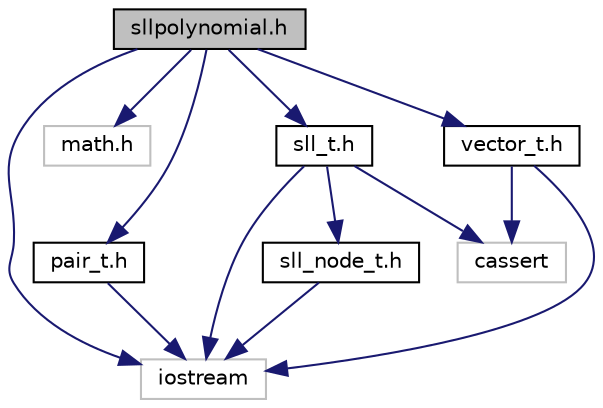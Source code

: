 digraph "sllpolynomial.h"
{
  edge [fontname="Helvetica",fontsize="10",labelfontname="Helvetica",labelfontsize="10"];
  node [fontname="Helvetica",fontsize="10",shape=record];
  Node0 [label="sllpolynomial.h",height=0.2,width=0.4,color="black", fillcolor="grey75", style="filled", fontcolor="black"];
  Node0 -> Node1 [color="midnightblue",fontsize="10",style="solid",fontname="Helvetica"];
  Node1 [label="iostream",height=0.2,width=0.4,color="grey75", fillcolor="white", style="filled"];
  Node0 -> Node2 [color="midnightblue",fontsize="10",style="solid",fontname="Helvetica"];
  Node2 [label="math.h",height=0.2,width=0.4,color="grey75", fillcolor="white", style="filled"];
  Node0 -> Node3 [color="midnightblue",fontsize="10",style="solid",fontname="Helvetica"];
  Node3 [label="pair_t.h",height=0.2,width=0.4,color="black", fillcolor="white", style="filled",URL="$pair__t_8h.html",tooltip="programa proporcionado por el profesorado para realizar la práctica 4 de Algoritmos y estructura de d..."];
  Node3 -> Node1 [color="midnightblue",fontsize="10",style="solid",fontname="Helvetica"];
  Node0 -> Node4 [color="midnightblue",fontsize="10",style="solid",fontname="Helvetica"];
  Node4 [label="sll_t.h",height=0.2,width=0.4,color="black", fillcolor="white", style="filled",URL="$sll__t_8h.html",tooltip="programa proporcionado por el profesorado para realizar la práctica 4 de Algoritmos y estructura de d..."];
  Node4 -> Node1 [color="midnightblue",fontsize="10",style="solid",fontname="Helvetica"];
  Node4 -> Node5 [color="midnightblue",fontsize="10",style="solid",fontname="Helvetica"];
  Node5 [label="cassert",height=0.2,width=0.4,color="grey75", fillcolor="white", style="filled"];
  Node4 -> Node6 [color="midnightblue",fontsize="10",style="solid",fontname="Helvetica"];
  Node6 [label="sll_node_t.h",height=0.2,width=0.4,color="black", fillcolor="white", style="filled",URL="$sll__node__t_8h.html",tooltip="programa proporcionado por el profesorado para realizar la práctica 4 de Algoritmos y estructura de d..."];
  Node6 -> Node1 [color="midnightblue",fontsize="10",style="solid",fontname="Helvetica"];
  Node0 -> Node7 [color="midnightblue",fontsize="10",style="solid",fontname="Helvetica"];
  Node7 [label="vector_t.h",height=0.2,width=0.4,color="black", fillcolor="white", style="filled",URL="$vector__t_8h.html",tooltip="programa proporcionado por el profesorado para realizar la práctica 4 de Algoritmos y estructura de d..."];
  Node7 -> Node1 [color="midnightblue",fontsize="10",style="solid",fontname="Helvetica"];
  Node7 -> Node5 [color="midnightblue",fontsize="10",style="solid",fontname="Helvetica"];
}
